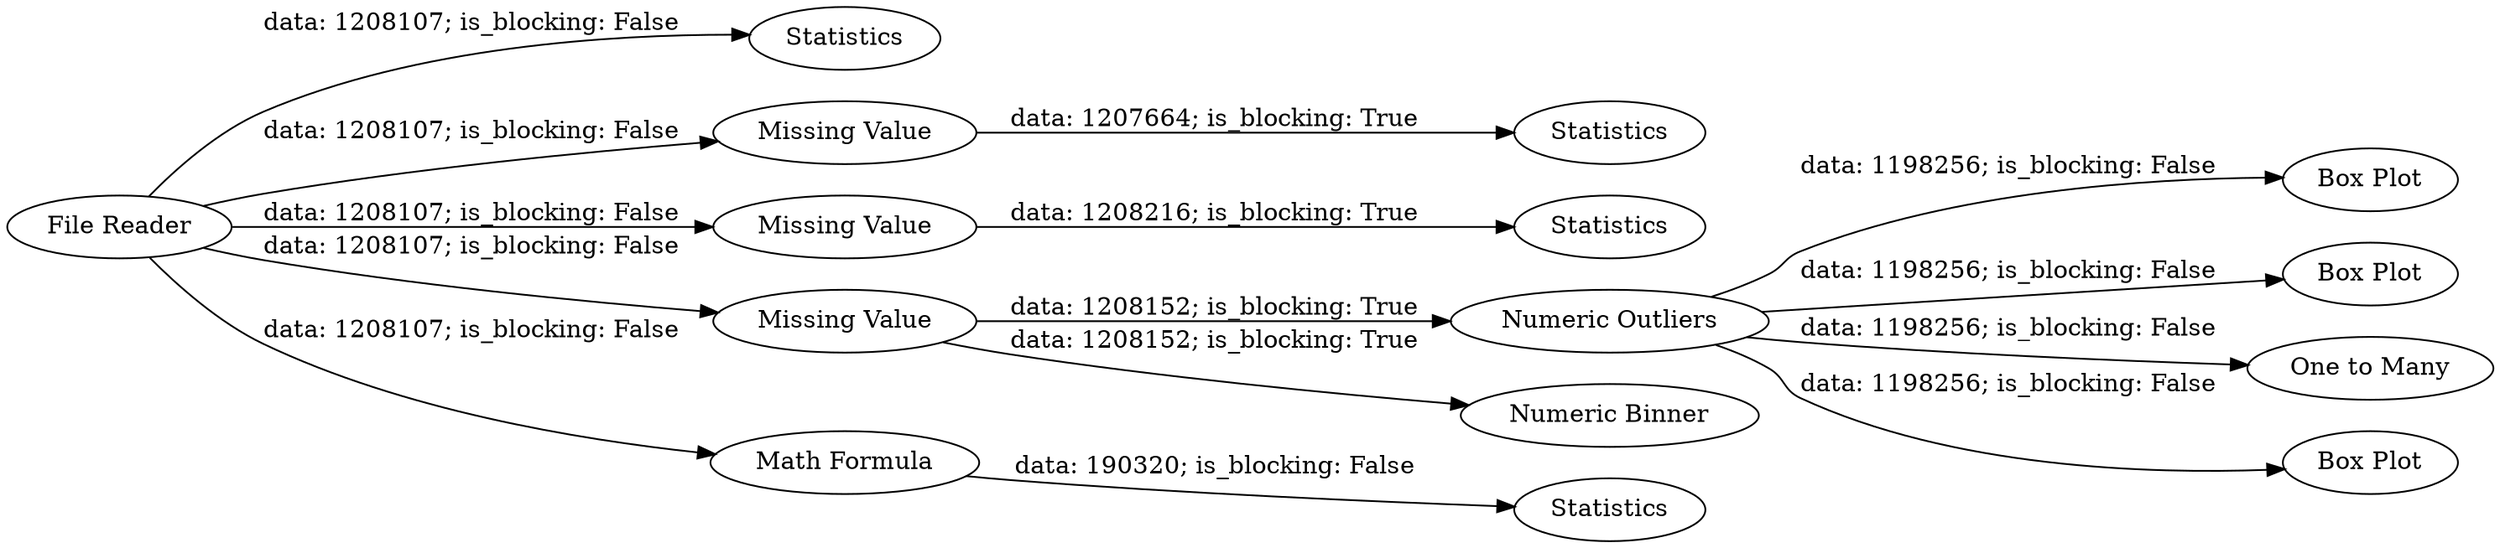 digraph {
	"3870643386933957005_13" [label="Box Plot"]
	"3870643386933957005_4" [label="File Reader"]
	"3870643386933957005_5" [label=Statistics]
	"3870643386933957005_7" [label=Statistics]
	"3870643386933957005_6" [label="Missing Value"]
	"3870643386933957005_2" [label=Statistics]
	"3870643386933957005_12" [label="Numeric Outliers"]
	"3870643386933957005_16" [label="Numeric Binner"]
	"3870643386933957005_8" [label="Box Plot"]
	"3870643386933957005_17" [label="One to Many"]
	"3870643386933957005_14" [label="Box Plot"]
	"3870643386933957005_11" [label=Statistics]
	"3870643386933957005_9" [label="Missing Value"]
	"3870643386933957005_15" [label="Missing Value"]
	"3870643386933957005_10" [label="Math Formula"]
	"3870643386933957005_6" -> "3870643386933957005_7" [label="data: 1207664; is_blocking: True"]
	"3870643386933957005_4" -> "3870643386933957005_6" [label="data: 1208107; is_blocking: False"]
	"3870643386933957005_4" -> "3870643386933957005_10" [label="data: 1208107; is_blocking: False"]
	"3870643386933957005_12" -> "3870643386933957005_8" [label="data: 1198256; is_blocking: False"]
	"3870643386933957005_4" -> "3870643386933957005_15" [label="data: 1208107; is_blocking: False"]
	"3870643386933957005_12" -> "3870643386933957005_17" [label="data: 1198256; is_blocking: False"]
	"3870643386933957005_4" -> "3870643386933957005_5" [label="data: 1208107; is_blocking: False"]
	"3870643386933957005_10" -> "3870643386933957005_11" [label="data: 190320; is_blocking: False"]
	"3870643386933957005_12" -> "3870643386933957005_13" [label="data: 1198256; is_blocking: False"]
	"3870643386933957005_15" -> "3870643386933957005_12" [label="data: 1208152; is_blocking: True"]
	"3870643386933957005_12" -> "3870643386933957005_14" [label="data: 1198256; is_blocking: False"]
	"3870643386933957005_4" -> "3870643386933957005_9" [label="data: 1208107; is_blocking: False"]
	"3870643386933957005_9" -> "3870643386933957005_2" [label="data: 1208216; is_blocking: True"]
	"3870643386933957005_15" -> "3870643386933957005_16" [label="data: 1208152; is_blocking: True"]
	rankdir=LR
}
